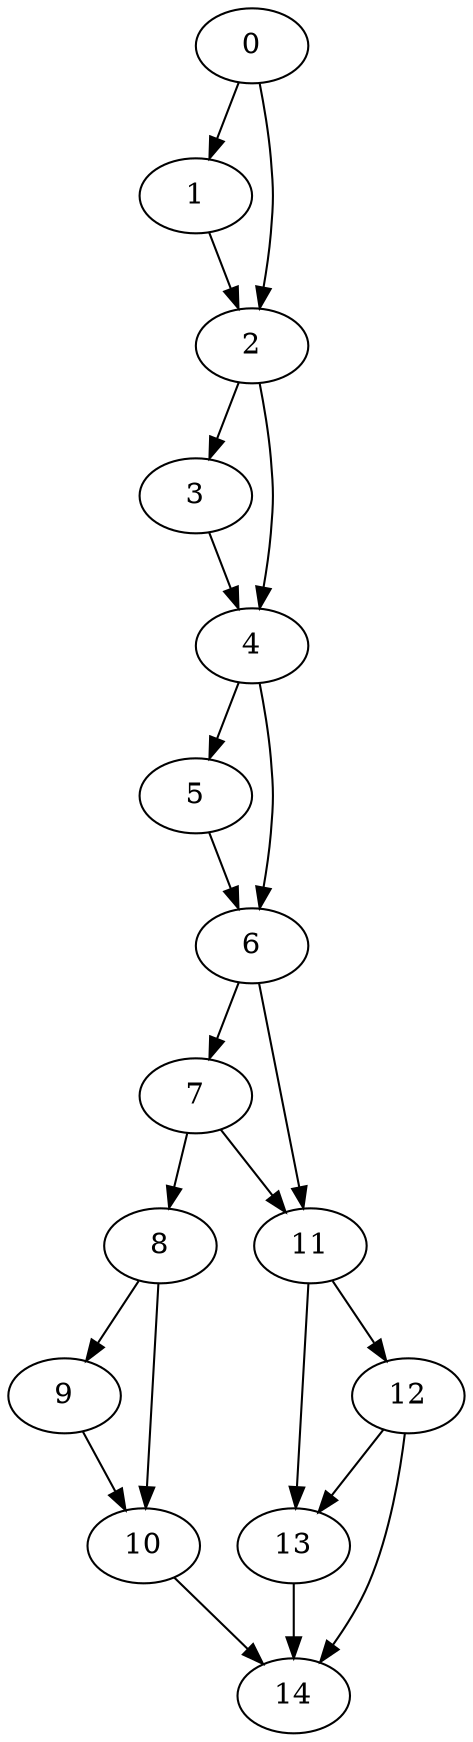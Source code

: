 digraph {
	0
	1
	2
	3
	4
	5
	6
	7
	8
	9
	10
	11
	12
	13
	14
	0 -> 2
	1 -> 2
	4 -> 5
	4 -> 6
	5 -> 6
	8 -> 9
	0 -> 1
	2 -> 4
	3 -> 4
	11 -> 12
	11 -> 13
	12 -> 13
	6 -> 7
	7 -> 8
	6 -> 11
	7 -> 11
	2 -> 3
	8 -> 10
	9 -> 10
	10 -> 14
	12 -> 14
	13 -> 14
}
